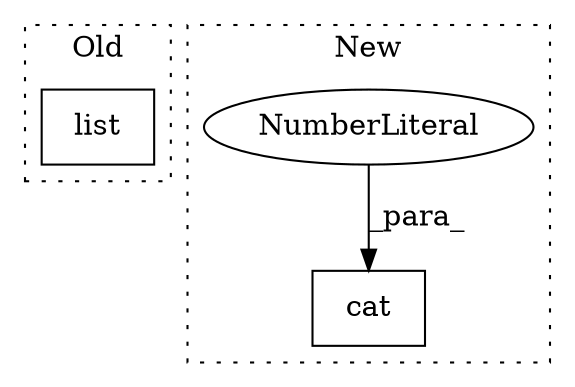digraph G {
subgraph cluster0 {
1 [label="list" a="32" s="172,185" l="5,1" shape="box"];
label = "Old";
style="dotted";
}
subgraph cluster1 {
2 [label="cat" a="32" s="135,188" l="9,1" shape="box"];
3 [label="NumberLiteral" a="34" s="187" l="1" shape="ellipse"];
label = "New";
style="dotted";
}
3 -> 2 [label="_para_"];
}